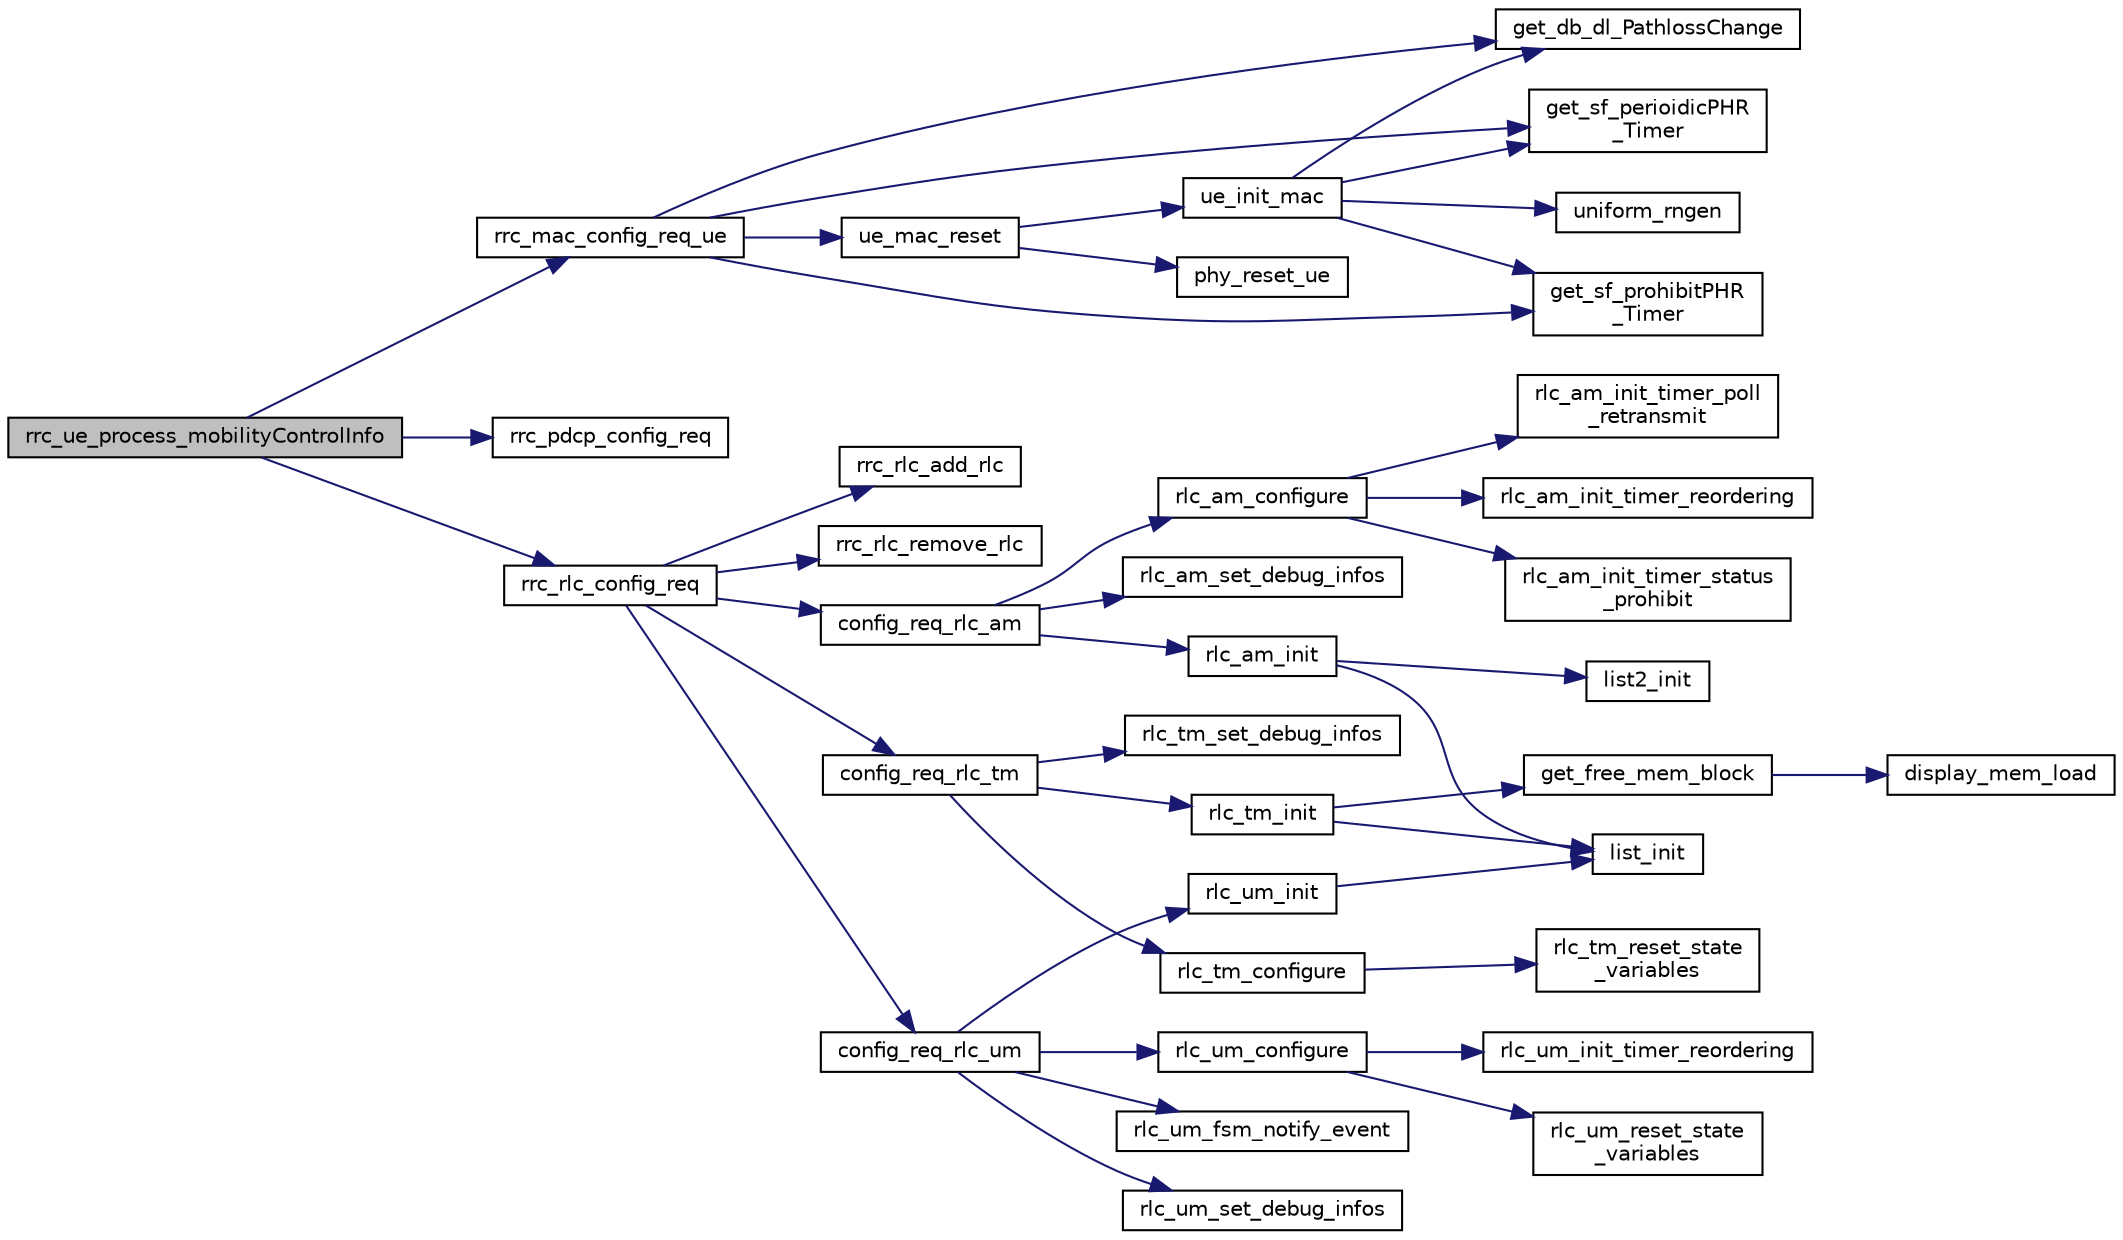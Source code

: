 digraph "rrc_ue_process_mobilityControlInfo"
{
 // LATEX_PDF_SIZE
  edge [fontname="Helvetica",fontsize="10",labelfontname="Helvetica",labelfontsize="10"];
  node [fontname="Helvetica",fontsize="10",shape=record];
  rankdir="LR";
  Node1 [label="rrc_ue_process_mobilityControlInfo",height=0.2,width=0.4,color="black", fillcolor="grey75", style="filled", fontcolor="black",tooltip="Process MobilityControlInfo Message to proceed with handover and configure PHY/MAC."];
  Node1 -> Node2 [color="midnightblue",fontsize="10",style="solid",fontname="Helvetica"];
  Node2 [label="rrc_mac_config_req_ue",height=0.2,width=0.4,color="black", fillcolor="white", style="filled",URL="$group____mac.html#gafe15012710aa9742582216918ff0f028",tooltip="RRC eNB Configuration primitive for PHY/MAC. Allows configuration of PHY/MAC resources based on Syste..."];
  Node2 -> Node3 [color="midnightblue",fontsize="10",style="solid",fontname="Helvetica"];
  Node3 [label="get_db_dl_PathlossChange",height=0.2,width=0.4,color="black", fillcolor="white", style="filled",URL="$group____mac.html#ga764993404bc016bcd9dfebdd10aaaa14",tooltip="get the db form the path loss change configured by the higher layer"];
  Node2 -> Node4 [color="midnightblue",fontsize="10",style="solid",fontname="Helvetica"];
  Node4 [label="get_sf_perioidicPHR\l_Timer",height=0.2,width=0.4,color="black", fillcolor="white", style="filled",URL="$group____mac.html#gad66af9ea051d9714c152c74168103142",tooltip="get the number of subframe form the periodic PHR timer configured by the higher layer"];
  Node2 -> Node5 [color="midnightblue",fontsize="10",style="solid",fontname="Helvetica"];
  Node5 [label="get_sf_prohibitPHR\l_Timer",height=0.2,width=0.4,color="black", fillcolor="white", style="filled",URL="$group____mac.html#ga933ccf9b77944c58de0bfea4db388d95",tooltip="get the number of subframe form the prohibit PHR duration configured by the higher layer"];
  Node2 -> Node6 [color="midnightblue",fontsize="10",style="solid",fontname="Helvetica"];
  Node6 [label="ue_mac_reset",height=0.2,width=0.4,color="black", fillcolor="white", style="filled",URL="$group____mac.html#ga968bf9010590de196f107a6c6f8ed528",tooltip=" "];
  Node6 -> Node7 [color="midnightblue",fontsize="10",style="solid",fontname="Helvetica"];
  Node7 [label="phy_reset_ue",height=0.2,width=0.4,color="black", fillcolor="white", style="filled",URL="$config__ue_8c.html#a0fef1b3a3eb7a3467718f501d2371ea3",tooltip=" "];
  Node6 -> Node8 [color="midnightblue",fontsize="10",style="solid",fontname="Helvetica"];
  Node8 [label="ue_init_mac",height=0.2,width=0.4,color="black", fillcolor="white", style="filled",URL="$group____mac.html#gabdd32b2e7149305840a1af51bf155c50",tooltip=" "];
  Node8 -> Node3 [color="midnightblue",fontsize="10",style="solid",fontname="Helvetica"];
  Node8 -> Node4 [color="midnightblue",fontsize="10",style="solid",fontname="Helvetica"];
  Node8 -> Node5 [color="midnightblue",fontsize="10",style="solid",fontname="Helvetica"];
  Node8 -> Node9 [color="midnightblue",fontsize="10",style="solid",fontname="Helvetica"];
  Node9 [label="uniform_rngen",height=0.2,width=0.4,color="black", fillcolor="white", style="filled",URL="$group____mac.html#ga16686da47f6f375ecce38c22fa05ded7",tooltip=" "];
  Node1 -> Node10 [color="midnightblue",fontsize="10",style="solid",fontname="Helvetica"];
  Node10 [label="rrc_pdcp_config_req",height=0.2,width=0.4,color="black", fillcolor="white", style="filled",URL="$group____pdcp.html#gad2564760b77425466b32c48b31a55657",tooltip=" "];
  Node1 -> Node11 [color="midnightblue",fontsize="10",style="solid",fontname="Helvetica"];
  Node11 [label="rrc_rlc_config_req",height=0.2,width=0.4,color="black", fillcolor="white", style="filled",URL="$group__em.html#ga2f494a81a809addcf8dd3fd74998fd62",tooltip="Function for RRC to configure a Radio Bearer."];
  Node11 -> Node12 [color="midnightblue",fontsize="10",style="solid",fontname="Helvetica"];
  Node12 [label="config_req_rlc_am",height=0.2,width=0.4,color="black", fillcolor="white", style="filled",URL="$group__em.html#gac39c7730fe681090aea4ba28f6e4431c",tooltip=" "];
  Node12 -> Node13 [color="midnightblue",fontsize="10",style="solid",fontname="Helvetica"];
  Node13 [label="rlc_am_configure",height=0.2,width=0.4,color="black", fillcolor="white", style="filled",URL="$group__em.html#gaf3b2cd84a936c90b896acba714d37f76",tooltip="Set RLC AM protocol parameters."];
  Node13 -> Node14 [color="midnightblue",fontsize="10",style="solid",fontname="Helvetica"];
  Node14 [label="rlc_am_init_timer_poll\l_retransmit",height=0.2,width=0.4,color="black", fillcolor="white", style="filled",URL="$group__em.html#gac07157a49820c01e5c4ed978d4655921",tooltip="Initialize the timer Poll-retransmit with RLC AM time-out config parameter."];
  Node13 -> Node15 [color="midnightblue",fontsize="10",style="solid",fontname="Helvetica"];
  Node15 [label="rlc_am_init_timer_reordering",height=0.2,width=0.4,color="black", fillcolor="white", style="filled",URL="$group__em.html#gad51249713b656cd4ff24741477a28695",tooltip="Initialize the timer reordering with RLC AM time-out config parameter."];
  Node13 -> Node16 [color="midnightblue",fontsize="10",style="solid",fontname="Helvetica"];
  Node16 [label="rlc_am_init_timer_status\l_prohibit",height=0.2,width=0.4,color="black", fillcolor="white", style="filled",URL="$group__em.html#gac16129a33196b1d10441cdc26f90a458",tooltip="Initialize the timer status-prohibit with RLC AM time-out config parameter."];
  Node12 -> Node17 [color="midnightblue",fontsize="10",style="solid",fontname="Helvetica"];
  Node17 [label="rlc_am_init",height=0.2,width=0.4,color="black", fillcolor="white", style="filled",URL="$group__em.html#ga5d6bf9b1b85f9335929bda3867cde24c",tooltip="Initialize the RLC AM protocol instance, reset variables, allocate buffers, lists,..."];
  Node17 -> Node18 [color="midnightblue",fontsize="10",style="solid",fontname="Helvetica"];
  Node18 [label="list2_init",height=0.2,width=0.4,color="black", fillcolor="white", style="filled",URL="$list_8h.html#a2541783413dfb9abad3e67c9e425b99b",tooltip=" "];
  Node17 -> Node19 [color="midnightblue",fontsize="10",style="solid",fontname="Helvetica"];
  Node19 [label="list_init",height=0.2,width=0.4,color="black", fillcolor="white", style="filled",URL="$list_8c.html#a896782f4f794d085242b80e09bbc91dd",tooltip=" "];
  Node12 -> Node20 [color="midnightblue",fontsize="10",style="solid",fontname="Helvetica"];
  Node20 [label="rlc_am_set_debug_infos",height=0.2,width=0.4,color="black", fillcolor="white", style="filled",URL="$group__em.html#ga7af095809b3110182b4beebe5c865a6e",tooltip=" "];
  Node11 -> Node21 [color="midnightblue",fontsize="10",style="solid",fontname="Helvetica"];
  Node21 [label="config_req_rlc_tm",height=0.2,width=0.4,color="black", fillcolor="white", style="filled",URL="$group__em.html#gad3eefb3e30ad80e455bae2057ac222a2",tooltip=" "];
  Node21 -> Node22 [color="midnightblue",fontsize="10",style="solid",fontname="Helvetica"];
  Node22 [label="rlc_tm_configure",height=0.2,width=0.4,color="black", fillcolor="white", style="filled",URL="$group__em.html#ga6549984f8a95798b30b05bdb89c2287d",tooltip="Configure RLC TM protocol parameters."];
  Node22 -> Node23 [color="midnightblue",fontsize="10",style="solid",fontname="Helvetica"];
  Node23 [label="rlc_tm_reset_state\l_variables",height=0.2,width=0.4,color="black", fillcolor="white", style="filled",URL="$rlc__tm__init_8c.html#a6ccb4967a5e5fb611530d7161fa2b8f7",tooltip=" "];
  Node21 -> Node24 [color="midnightblue",fontsize="10",style="solid",fontname="Helvetica"];
  Node24 [label="rlc_tm_init",height=0.2,width=0.4,color="black", fillcolor="white", style="filled",URL="$group__em.html#ga352e09f8ba5d06b185f329ead794f547",tooltip="Initialize a RLC TM protocol instance, initialize all variables, lists, allocate buffers for making t..."];
  Node24 -> Node25 [color="midnightblue",fontsize="10",style="solid",fontname="Helvetica"];
  Node25 [label="get_free_mem_block",height=0.2,width=0.4,color="black", fillcolor="white", style="filled",URL="$mem__block_8c.html#aa6649c5f31ce28f70a1a7352eb41de46",tooltip=" "];
  Node25 -> Node26 [color="midnightblue",fontsize="10",style="solid",fontname="Helvetica"];
  Node26 [label="display_mem_load",height=0.2,width=0.4,color="black", fillcolor="white", style="filled",URL="$mem__block_8c.html#aad2e600dac4df19ae63b1efe29405f59",tooltip=" "];
  Node24 -> Node19 [color="midnightblue",fontsize="10",style="solid",fontname="Helvetica"];
  Node21 -> Node27 [color="midnightblue",fontsize="10",style="solid",fontname="Helvetica"];
  Node27 [label="rlc_tm_set_debug_infos",height=0.2,width=0.4,color="black", fillcolor="white", style="filled",URL="$group__em.html#gaabcec755feb3f6cc9785012785102348",tooltip=" "];
  Node11 -> Node28 [color="midnightblue",fontsize="10",style="solid",fontname="Helvetica"];
  Node28 [label="config_req_rlc_um",height=0.2,width=0.4,color="black", fillcolor="white", style="filled",URL="$group__em.html#ga6f506d55f4814fec4b085f72ede99565",tooltip=" "];
  Node28 -> Node29 [color="midnightblue",fontsize="10",style="solid",fontname="Helvetica"];
  Node29 [label="rlc_um_configure",height=0.2,width=0.4,color="black", fillcolor="white", style="filled",URL="$group__em.html#ga600588620219751cec5679ba0e3127cd",tooltip="Configure RLC UM protocol parameters."];
  Node29 -> Node30 [color="midnightblue",fontsize="10",style="solid",fontname="Helvetica"];
  Node30 [label="rlc_um_init_timer_reordering",height=0.2,width=0.4,color="black", fillcolor="white", style="filled",URL="$group__em.html#ga9b22ed31ef856f3a02b9ecb0603e26b5",tooltip=" "];
  Node29 -> Node31 [color="midnightblue",fontsize="10",style="solid",fontname="Helvetica"];
  Node31 [label="rlc_um_reset_state\l_variables",height=0.2,width=0.4,color="black", fillcolor="white", style="filled",URL="$group__em.html#gaa3d2b5c100e55278a47b618852faf90a",tooltip="Reset protocol variables and state variables to initial values."];
  Node28 -> Node32 [color="midnightblue",fontsize="10",style="solid",fontname="Helvetica"];
  Node32 [label="rlc_um_fsm_notify_event",height=0.2,width=0.4,color="black", fillcolor="white", style="filled",URL="$group__em.html#ga75987c28c1fdfac4f3ba001013a4fc7b",tooltip="Send an event to the RLC UM finite state machine."];
  Node28 -> Node33 [color="midnightblue",fontsize="10",style="solid",fontname="Helvetica"];
  Node33 [label="rlc_um_init",height=0.2,width=0.4,color="black", fillcolor="white", style="filled",URL="$group__em.html#ga7fd7aa9bdcb97d6cb653350e6011e94c",tooltip="Initialize a RLC UM protocol instance, initialize all variables, lists, allocate buffers for making t..."];
  Node33 -> Node19 [color="midnightblue",fontsize="10",style="solid",fontname="Helvetica"];
  Node28 -> Node34 [color="midnightblue",fontsize="10",style="solid",fontname="Helvetica"];
  Node34 [label="rlc_um_set_debug_infos",height=0.2,width=0.4,color="black", fillcolor="white", style="filled",URL="$group__em.html#gace9032f18521f8b89f56b0d054d7ed65",tooltip=" "];
  Node11 -> Node35 [color="midnightblue",fontsize="10",style="solid",fontname="Helvetica"];
  Node35 [label="rrc_rlc_add_rlc",height=0.2,width=0.4,color="black", fillcolor="white", style="filled",URL="$group__em.html#gaae8324006fc26e060416197b745d82d2",tooltip=" "];
  Node11 -> Node36 [color="midnightblue",fontsize="10",style="solid",fontname="Helvetica"];
  Node36 [label="rrc_rlc_remove_rlc",height=0.2,width=0.4,color="black", fillcolor="white", style="filled",URL="$group__em.html#ga4ddb06375ccc51dd862170704bd96085",tooltip="Remove a RLC protocol instance from a radio bearer."];
}
